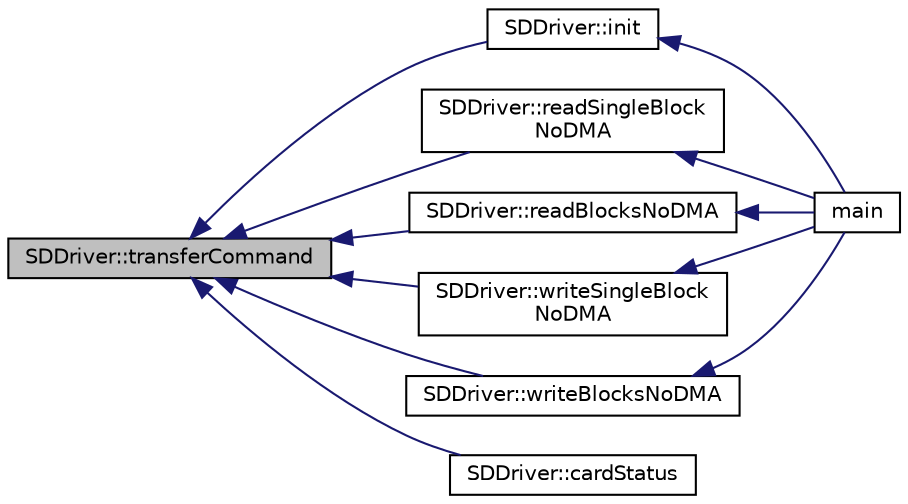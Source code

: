 digraph "SDDriver::transferCommand"
{
  edge [fontname="Helvetica",fontsize="10",labelfontname="Helvetica",labelfontsize="10"];
  node [fontname="Helvetica",fontsize="10",shape=record];
  rankdir="LR";
  Node85 [label="SDDriver::transferCommand",height=0.2,width=0.4,color="black", fillcolor="grey75", style="filled", fontcolor="black"];
  Node85 -> Node86 [dir="back",color="midnightblue",fontsize="10",style="solid",fontname="Helvetica"];
  Node86 [label="SDDriver::init",height=0.2,width=0.4,color="black", fillcolor="white", style="filled",URL="$d1/dcf/class_s_d_driver.html#aec3e5611beed0516afb3cf43751da5dc"];
  Node86 -> Node87 [dir="back",color="midnightblue",fontsize="10",style="solid",fontname="Helvetica"];
  Node87 [label="main",height=0.2,width=0.4,color="black", fillcolor="white", style="filled",URL="$db/d43/main__test__sdcard__block__read__write_8cpp.html#ae66f6b31b5ad750f1fe042a706a4e3d4"];
  Node85 -> Node88 [dir="back",color="midnightblue",fontsize="10",style="solid",fontname="Helvetica"];
  Node88 [label="SDDriver::readSingleBlock\lNoDMA",height=0.2,width=0.4,color="black", fillcolor="white", style="filled",URL="$d1/dcf/class_s_d_driver.html#ac50ada217e52618382bf17b21755447d"];
  Node88 -> Node87 [dir="back",color="midnightblue",fontsize="10",style="solid",fontname="Helvetica"];
  Node85 -> Node89 [dir="back",color="midnightblue",fontsize="10",style="solid",fontname="Helvetica"];
  Node89 [label="SDDriver::readBlocksNoDMA",height=0.2,width=0.4,color="black", fillcolor="white", style="filled",URL="$d1/dcf/class_s_d_driver.html#ad59bef3ab3b1e2cf50d2c81fe70221b4"];
  Node89 -> Node87 [dir="back",color="midnightblue",fontsize="10",style="solid",fontname="Helvetica"];
  Node85 -> Node90 [dir="back",color="midnightblue",fontsize="10",style="solid",fontname="Helvetica"];
  Node90 [label="SDDriver::writeSingleBlock\lNoDMA",height=0.2,width=0.4,color="black", fillcolor="white", style="filled",URL="$d1/dcf/class_s_d_driver.html#ac829e5922686cfc8c8f152bfe958d882"];
  Node90 -> Node87 [dir="back",color="midnightblue",fontsize="10",style="solid",fontname="Helvetica"];
  Node85 -> Node91 [dir="back",color="midnightblue",fontsize="10",style="solid",fontname="Helvetica"];
  Node91 [label="SDDriver::writeBlocksNoDMA",height=0.2,width=0.4,color="black", fillcolor="white", style="filled",URL="$d1/dcf/class_s_d_driver.html#a82e54a11a6e4fb310205cd5d64cf567f"];
  Node91 -> Node87 [dir="back",color="midnightblue",fontsize="10",style="solid",fontname="Helvetica"];
  Node85 -> Node92 [dir="back",color="midnightblue",fontsize="10",style="solid",fontname="Helvetica"];
  Node92 [label="SDDriver::cardStatus",height=0.2,width=0.4,color="black", fillcolor="white", style="filled",URL="$d1/dcf/class_s_d_driver.html#a465a3a00d6355c7dacfc8896cc52145b"];
}
